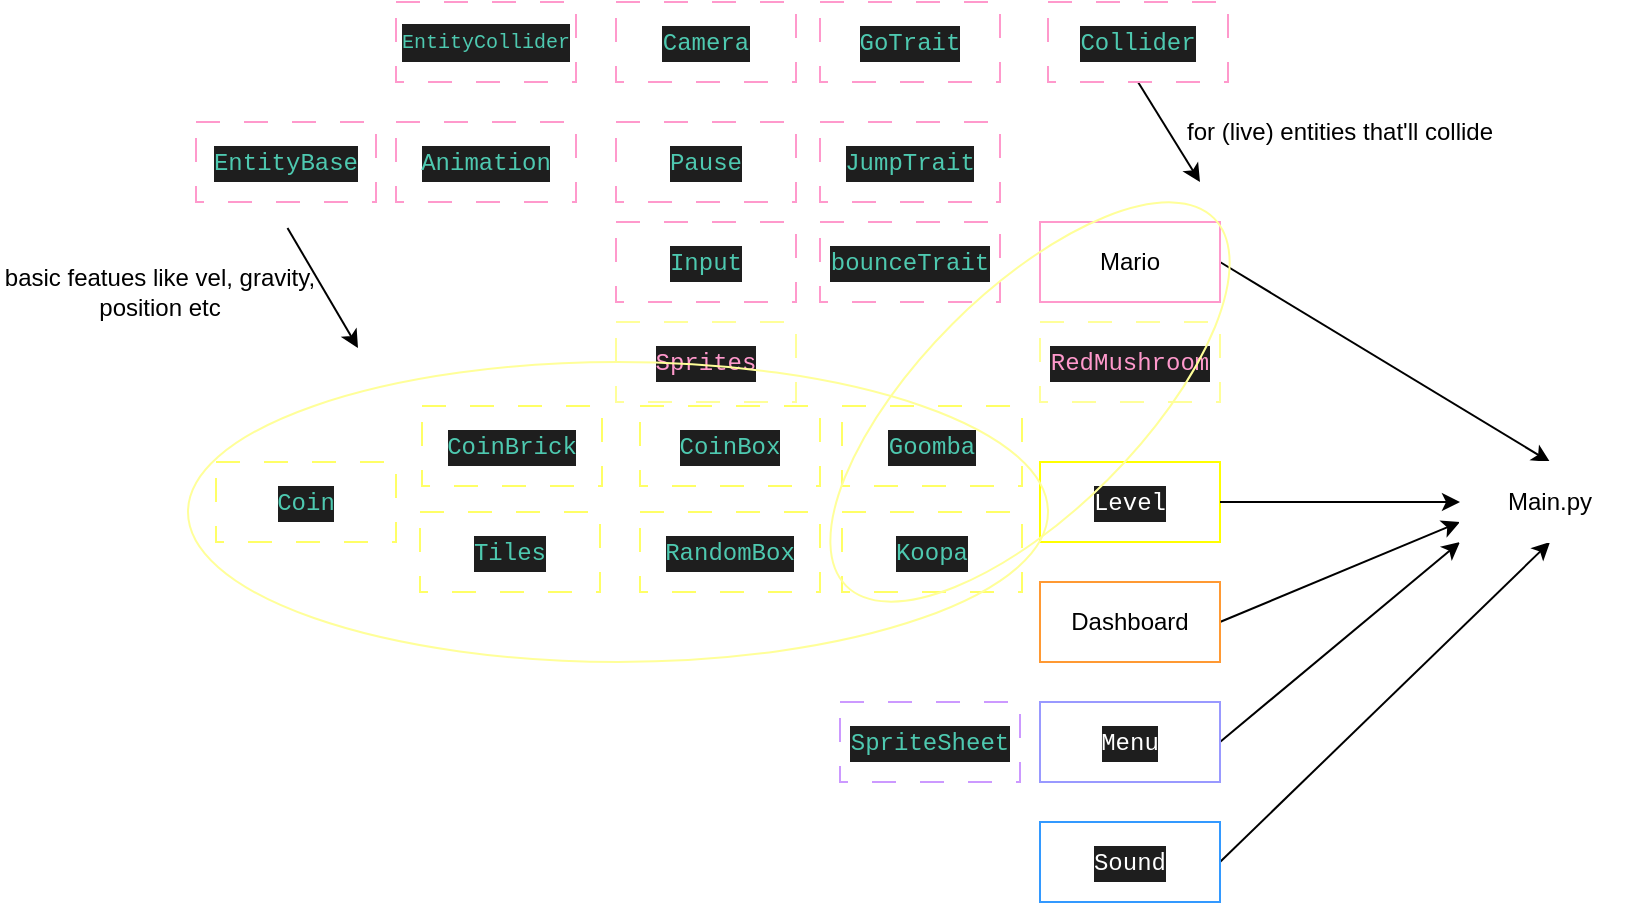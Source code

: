 <mxfile>
    <diagram id="1lqWblbCysxoiONdE4JE" name="Page-1">
        <mxGraphModel dx="1651" dy="532" grid="1" gridSize="10" guides="1" tooltips="1" connect="1" arrows="1" fold="1" page="1" pageScale="1" pageWidth="827" pageHeight="1169" math="0" shadow="0">
            <root>
                <mxCell id="0"/>
                <mxCell id="1" parent="0"/>
                <mxCell id="32" style="edgeStyle=none;html=1;exitX=1;exitY=0.5;exitDx=0;exitDy=0;entryX=0.5;entryY=0;entryDx=0;entryDy=0;" parent="1" source="2" target="31" edge="1">
                    <mxGeometry relative="1" as="geometry"/>
                </mxCell>
                <mxCell id="2" value="Mario" style="whiteSpace=wrap;html=1;strokeColor=#FF99CC;" parent="1" vertex="1">
                    <mxGeometry x="260" y="240" width="90" height="40" as="geometry"/>
                </mxCell>
                <mxCell id="3" value="&lt;div style=&quot;color: rgb(212, 212, 212); background-color: rgb(30, 30, 30); font-family: Menlo, Monaco, &amp;quot;Courier New&amp;quot;, monospace; line-height: 18px;&quot;&gt;&lt;span style=&quot;color: #4ec9b0;&quot;&gt;JumpTrait&lt;/span&gt;&lt;/div&gt;" style="whiteSpace=wrap;html=1;strokeColor=#FF99CC;dashed=1;dashPattern=12 12;" parent="1" vertex="1">
                    <mxGeometry x="150" y="190" width="90" height="40" as="geometry"/>
                </mxCell>
                <mxCell id="4" value="&lt;div style=&quot;color: rgb(212, 212, 212); background-color: rgb(30, 30, 30); font-family: Menlo, Monaco, &amp;quot;Courier New&amp;quot;, monospace; line-height: 18px;&quot;&gt;&lt;span style=&quot;color: #4ec9b0;&quot;&gt;Camera&lt;/span&gt;&lt;/div&gt;" style="whiteSpace=wrap;html=1;strokeColor=#FF99CC;dashed=1;dashPattern=12 12;" parent="1" vertex="1">
                    <mxGeometry x="48" y="130" width="90" height="40" as="geometry"/>
                </mxCell>
                <mxCell id="5" value="&lt;div style=&quot;color: rgb(212, 212, 212); background-color: rgb(30, 30, 30); font-family: Menlo, Monaco, &amp;quot;Courier New&amp;quot;, monospace; line-height: 18px;&quot;&gt;&lt;span style=&quot;color: #4ec9b0;&quot;&gt;Input&lt;/span&gt;&lt;/div&gt;" style="whiteSpace=wrap;html=1;strokeColor=#FF99CC;dashed=1;dashPattern=12 12;" parent="1" vertex="1">
                    <mxGeometry x="48" y="240" width="90" height="40" as="geometry"/>
                </mxCell>
                <mxCell id="6" value="&lt;div style=&quot;color: rgb(212, 212, 212); background-color: rgb(30, 30, 30); font-family: Menlo, Monaco, &amp;quot;Courier New&amp;quot;, monospace; line-height: 18px;&quot;&gt;&lt;span style=&quot;color: #4ec9b0;&quot;&gt;Animation&lt;/span&gt;&lt;/div&gt;" style="whiteSpace=wrap;html=1;strokeColor=#FF99CC;dashed=1;dashPattern=12 12;" parent="1" vertex="1">
                    <mxGeometry x="-62" y="190" width="90" height="40" as="geometry"/>
                </mxCell>
                <mxCell id="43" style="edgeStyle=none;html=1;exitX=0.5;exitY=1;exitDx=0;exitDy=0;" edge="1" parent="1" source="7">
                    <mxGeometry relative="1" as="geometry">
                        <mxPoint x="340" y="220" as="targetPoint"/>
                    </mxGeometry>
                </mxCell>
                <mxCell id="7" value="&lt;div style=&quot;color: rgb(212, 212, 212); background-color: rgb(30, 30, 30); font-family: Menlo, Monaco, &amp;quot;Courier New&amp;quot;, monospace; line-height: 18px;&quot;&gt;&lt;span style=&quot;color: #4ec9b0;&quot;&gt;Collider&lt;/span&gt;&lt;/div&gt;" style="whiteSpace=wrap;html=1;strokeColor=#FF99CC;dashed=1;dashPattern=12 12;" parent="1" vertex="1">
                    <mxGeometry x="264" y="130" width="90" height="40" as="geometry"/>
                </mxCell>
                <mxCell id="8" value="&lt;div style=&quot;color: rgb(212, 212, 212); background-color: rgb(30, 30, 30); font-family: Menlo, Monaco, &amp;quot;Courier New&amp;quot;, monospace; line-height: 18px;&quot;&gt;&lt;span style=&quot;color: #4ec9b0;&quot;&gt;&lt;font style=&quot;font-size: 10px;&quot;&gt;EntityCollider&lt;/font&gt;&lt;/span&gt;&lt;/div&gt;" style="whiteSpace=wrap;html=1;strokeColor=#FF99CC;dashed=1;dashPattern=12 12;" parent="1" vertex="1">
                    <mxGeometry x="-62" y="130" width="90" height="40" as="geometry"/>
                </mxCell>
                <mxCell id="9" value="&lt;div style=&quot;color: rgb(212, 212, 212); background-color: rgb(30, 30, 30); font-family: Menlo, Monaco, &amp;quot;Courier New&amp;quot;, monospace; line-height: 18px;&quot;&gt;&lt;span style=&quot;color: #4ec9b0;&quot;&gt;GoTrait&lt;/span&gt;&lt;/div&gt;" style="whiteSpace=wrap;html=1;strokeColor=#FF99CC;dashed=1;dashPattern=12 12;" parent="1" vertex="1">
                    <mxGeometry x="150" y="130" width="90" height="40" as="geometry"/>
                </mxCell>
                <mxCell id="10" value="&lt;div style=&quot;color: rgb(212, 212, 212); background-color: rgb(30, 30, 30); font-family: Menlo, Monaco, &amp;quot;Courier New&amp;quot;, monospace; line-height: 18px;&quot;&gt;&lt;span style=&quot;color: #4ec9b0;&quot;&gt;bounceTrait&lt;/span&gt;&lt;/div&gt;" style="whiteSpace=wrap;html=1;strokeColor=#FF99CC;dashed=1;dashPattern=12 12;" parent="1" vertex="1">
                    <mxGeometry x="150" y="240" width="90" height="40" as="geometry"/>
                </mxCell>
                <mxCell id="11" value="&lt;div style=&quot;background-color: rgb(30, 30, 30); font-family: Menlo, Monaco, &amp;quot;Courier New&amp;quot;, monospace; line-height: 18px;&quot;&gt;&lt;font color=&quot;#ff99cc&quot;&gt;RedMushroom&lt;/font&gt;&lt;/div&gt;" style="whiteSpace=wrap;html=1;strokeColor=#FFFF99;dashed=1;dashPattern=12 12;" parent="1" vertex="1">
                    <mxGeometry x="260" y="290" width="90" height="40" as="geometry"/>
                </mxCell>
                <mxCell id="37" style="edgeStyle=none;html=1;" edge="1" parent="1">
                    <mxGeometry relative="1" as="geometry">
                        <mxPoint x="-81" y="303" as="targetPoint"/>
                        <mxPoint x="-116.25" y="243" as="sourcePoint"/>
                    </mxGeometry>
                </mxCell>
                <mxCell id="12" value="&lt;div style=&quot;color: rgb(212, 212, 212); background-color: rgb(30, 30, 30); font-family: Menlo, Monaco, &amp;quot;Courier New&amp;quot;, monospace; line-height: 18px;&quot;&gt;&lt;span style=&quot;color: #4ec9b0;&quot;&gt;EntityBase&lt;/span&gt;&lt;/div&gt;" style="whiteSpace=wrap;html=1;strokeColor=#FF99CC;dashed=1;dashPattern=12 12;" parent="1" vertex="1">
                    <mxGeometry x="-162" y="190" width="90" height="40" as="geometry"/>
                </mxCell>
                <mxCell id="13" value="&lt;div style=&quot;background-color: rgb(30, 30, 30); font-family: Menlo, Monaco, &amp;quot;Courier New&amp;quot;, monospace; line-height: 18px;&quot;&gt;&lt;font color=&quot;#ff99cc&quot;&gt;Sprites&lt;/font&gt;&lt;/div&gt;" style="whiteSpace=wrap;html=1;strokeColor=#FFFF99;dashed=1;dashPattern=12 12;" parent="1" vertex="1">
                    <mxGeometry x="48" y="290" width="90" height="40" as="geometry"/>
                </mxCell>
                <mxCell id="15" value="&lt;div style=&quot;color: rgb(212, 212, 212); background-color: rgb(30, 30, 30); font-family: Menlo, Monaco, &amp;quot;Courier New&amp;quot;, monospace; line-height: 18px;&quot;&gt;&lt;div style=&quot;line-height: 18px;&quot;&gt;&lt;span style=&quot;color: #4ec9b0;&quot;&gt;Pause&lt;/span&gt;&lt;/div&gt;&lt;/div&gt;" style="whiteSpace=wrap;html=1;strokeColor=#FF99CC;dashed=1;dashPattern=12 12;" parent="1" vertex="1">
                    <mxGeometry x="48" y="190" width="90" height="40" as="geometry"/>
                </mxCell>
                <mxCell id="34" style="edgeStyle=none;html=1;exitX=1;exitY=0.5;exitDx=0;exitDy=0;" parent="1" source="19" edge="1">
                    <mxGeometry relative="1" as="geometry">
                        <mxPoint x="470" y="390" as="targetPoint"/>
                    </mxGeometry>
                </mxCell>
                <mxCell id="19" value="Dashboard" style="whiteSpace=wrap;html=1;strokeColor=#FF9933;" parent="1" vertex="1">
                    <mxGeometry x="260" y="420" width="90" height="40" as="geometry"/>
                </mxCell>
                <mxCell id="20" value="&lt;div style=&quot;background-color: rgb(30, 30, 30); font-family: Menlo, Monaco, &amp;quot;Courier New&amp;quot;, monospace; line-height: 18px;&quot;&gt;&lt;font color=&quot;#ffffff&quot;&gt;Level&lt;/font&gt;&lt;/div&gt;" style="whiteSpace=wrap;html=1;strokeColor=#FFFF00;" parent="1" vertex="1">
                    <mxGeometry x="260" y="360" width="90" height="40" as="geometry"/>
                </mxCell>
                <mxCell id="35" style="edgeStyle=none;html=1;exitX=1;exitY=0.5;exitDx=0;exitDy=0;entryX=0;entryY=1;entryDx=0;entryDy=0;" parent="1" source="21" target="31" edge="1">
                    <mxGeometry relative="1" as="geometry"/>
                </mxCell>
                <mxCell id="21" value="&lt;div style=&quot;background-color: rgb(30, 30, 30); font-family: Menlo, Monaco, &amp;quot;Courier New&amp;quot;, monospace; line-height: 18px;&quot;&gt;&lt;font color=&quot;#ffffff&quot;&gt;Menu&lt;/font&gt;&lt;/div&gt;" style="whiteSpace=wrap;html=1;strokeColor=#9999FF;" parent="1" vertex="1">
                    <mxGeometry x="260" y="480" width="90" height="40" as="geometry"/>
                </mxCell>
                <mxCell id="36" style="edgeStyle=none;html=1;exitX=1;exitY=0.5;exitDx=0;exitDy=0;entryX=0.5;entryY=1;entryDx=0;entryDy=0;" parent="1" source="22" target="31" edge="1">
                    <mxGeometry relative="1" as="geometry"/>
                </mxCell>
                <mxCell id="22" value="&lt;div style=&quot;background-color: rgb(30, 30, 30); font-family: Menlo, Monaco, &amp;quot;Courier New&amp;quot;, monospace; line-height: 18px;&quot;&gt;&lt;font color=&quot;#ffffff&quot;&gt;Sound&lt;/font&gt;&lt;/div&gt;" style="whiteSpace=wrap;html=1;strokeColor=#3399FF;" parent="1" vertex="1">
                    <mxGeometry x="260" y="540" width="90" height="40" as="geometry"/>
                </mxCell>
                <mxCell id="23" value="&lt;div style=&quot;color: rgb(212, 212, 212); background-color: rgb(30, 30, 30); font-family: Menlo, Monaco, &amp;quot;Courier New&amp;quot;, monospace; line-height: 18px;&quot;&gt;&lt;span style=&quot;color: #4ec9b0;&quot;&gt;Tiles&lt;/span&gt;&lt;/div&gt;" style="whiteSpace=wrap;html=1;strokeColor=#FFFF66;dashed=1;dashPattern=12 12;" parent="1" vertex="1">
                    <mxGeometry x="-50" y="385" width="90" height="40" as="geometry"/>
                </mxCell>
                <mxCell id="24" value="&lt;div style=&quot;color: rgb(212, 212, 212); background-color: rgb(30, 30, 30); font-family: Menlo, Monaco, &amp;quot;Courier New&amp;quot;, monospace; line-height: 18px;&quot;&gt;&lt;span style=&quot;color: #4ec9b0;&quot;&gt;Coin&lt;/span&gt;&lt;/div&gt;" style="whiteSpace=wrap;html=1;strokeColor=#FFFF66;dashed=1;dashPattern=12 12;" parent="1" vertex="1">
                    <mxGeometry x="-152" y="360" width="90" height="40" as="geometry"/>
                </mxCell>
                <mxCell id="25" value="&lt;div style=&quot;color: rgb(212, 212, 212); background-color: rgb(30, 30, 30); font-family: Menlo, Monaco, &amp;quot;Courier New&amp;quot;, monospace; line-height: 18px;&quot;&gt;&lt;span style=&quot;color: #4ec9b0;&quot;&gt;CoinBrick&lt;/span&gt;&lt;/div&gt;" style="whiteSpace=wrap;html=1;strokeColor=#FFFF66;dashed=1;dashPattern=12 12;" parent="1" vertex="1">
                    <mxGeometry x="-49" y="332" width="90" height="40" as="geometry"/>
                </mxCell>
                <mxCell id="26" value="&lt;div style=&quot;color: rgb(212, 212, 212); background-color: rgb(30, 30, 30); font-family: Menlo, Monaco, &amp;quot;Courier New&amp;quot;, monospace; line-height: 18px;&quot;&gt;&lt;div style=&quot;line-height: 18px;&quot;&gt;&lt;span style=&quot;color: #4ec9b0;&quot;&gt;Goomba&lt;/span&gt;&lt;/div&gt;&lt;/div&gt;" style="whiteSpace=wrap;html=1;strokeColor=#FFFF66;dashed=1;dashPattern=12 12;" parent="1" vertex="1">
                    <mxGeometry x="161" y="332" width="90" height="40" as="geometry"/>
                </mxCell>
                <mxCell id="27" value="&lt;div style=&quot;color: rgb(212, 212, 212); background-color: rgb(30, 30, 30); font-family: Menlo, Monaco, &amp;quot;Courier New&amp;quot;, monospace; line-height: 18px;&quot;&gt;&lt;div style=&quot;line-height: 18px;&quot;&gt;&lt;div style=&quot;line-height: 18px;&quot;&gt;&lt;span style=&quot;color: #4ec9b0;&quot;&gt;Koopa&lt;/span&gt;&lt;/div&gt;&lt;/div&gt;&lt;/div&gt;" style="whiteSpace=wrap;html=1;strokeColor=#FFFF66;dashed=1;dashPattern=12 12;" parent="1" vertex="1">
                    <mxGeometry x="161" y="385" width="90" height="40" as="geometry"/>
                </mxCell>
                <mxCell id="28" value="&lt;div style=&quot;color: rgb(212, 212, 212); background-color: rgb(30, 30, 30); font-family: Menlo, Monaco, &amp;quot;Courier New&amp;quot;, monospace; line-height: 18px;&quot;&gt;&lt;div style=&quot;line-height: 18px;&quot;&gt;&lt;span style=&quot;color: #4ec9b0;&quot;&gt;CoinBox&lt;/span&gt;&lt;/div&gt;&lt;/div&gt;" style="whiteSpace=wrap;html=1;strokeColor=#FFFF66;dashed=1;dashPattern=12 12;" parent="1" vertex="1">
                    <mxGeometry x="60" y="332" width="90" height="40" as="geometry"/>
                </mxCell>
                <mxCell id="29" value="&lt;div style=&quot;color: rgb(212, 212, 212); background-color: rgb(30, 30, 30); font-family: Menlo, Monaco, &amp;quot;Courier New&amp;quot;, monospace; line-height: 18px;&quot;&gt;&lt;div style=&quot;line-height: 18px;&quot;&gt;&lt;div style=&quot;line-height: 18px;&quot;&gt;&lt;span style=&quot;color: #4ec9b0;&quot;&gt;RandomBox&lt;/span&gt;&lt;/div&gt;&lt;/div&gt;&lt;/div&gt;" style="whiteSpace=wrap;html=1;strokeColor=#FFFF66;dashed=1;dashPattern=12 12;" parent="1" vertex="1">
                    <mxGeometry x="60" y="385" width="90" height="40" as="geometry"/>
                </mxCell>
                <mxCell id="30" value="&lt;div style=&quot;color: rgb(212, 212, 212); background-color: rgb(30, 30, 30); font-family: Menlo, Monaco, &amp;quot;Courier New&amp;quot;, monospace; line-height: 18px;&quot;&gt;&lt;div style=&quot;line-height: 18px;&quot;&gt;&lt;span style=&quot;color: #4ec9b0;&quot;&gt;SpriteSheet&lt;/span&gt;&lt;/div&gt;&lt;/div&gt;" style="whiteSpace=wrap;html=1;strokeColor=#CC99FF;dashed=1;dashPattern=12 12;" parent="1" vertex="1">
                    <mxGeometry x="160" y="480" width="90" height="40" as="geometry"/>
                </mxCell>
                <mxCell id="31" value="Main.py" style="whiteSpace=wrap;html=1;strokeColor=#FFFFFF;" parent="1" vertex="1">
                    <mxGeometry x="470" y="360" width="90" height="40" as="geometry"/>
                </mxCell>
                <mxCell id="33" style="edgeStyle=none;html=1;exitX=1;exitY=0.5;exitDx=0;exitDy=0;" parent="1" target="31" edge="1">
                    <mxGeometry relative="1" as="geometry">
                        <mxPoint x="350" y="380" as="sourcePoint"/>
                        <mxPoint x="515" y="530" as="targetPoint"/>
                    </mxGeometry>
                </mxCell>
                <mxCell id="38" value="" style="ellipse;whiteSpace=wrap;html=1;fillColor=none;strokeColor=#FFFF99;" vertex="1" parent="1">
                    <mxGeometry x="-166" y="310" width="430" height="150" as="geometry"/>
                </mxCell>
                <mxCell id="40" value="basic featues like vel, gravity, position etc" style="text;strokeColor=none;align=center;fillColor=none;html=1;verticalAlign=middle;whiteSpace=wrap;rounded=0;" vertex="1" parent="1">
                    <mxGeometry x="-260" y="260" width="160" height="30" as="geometry"/>
                </mxCell>
                <mxCell id="41" value="" style="ellipse;whiteSpace=wrap;html=1;fillColor=none;strokeColor=#FFFF99;rotation=45;" vertex="1" parent="1">
                    <mxGeometry x="200" y="200" width="110" height="260" as="geometry"/>
                </mxCell>
                <mxCell id="44" value="for (live) entities that'll collide" style="text;strokeColor=none;align=center;fillColor=none;html=1;verticalAlign=middle;whiteSpace=wrap;rounded=0;" vertex="1" parent="1">
                    <mxGeometry x="330" y="180" width="160" height="30" as="geometry"/>
                </mxCell>
            </root>
        </mxGraphModel>
    </diagram>
</mxfile>